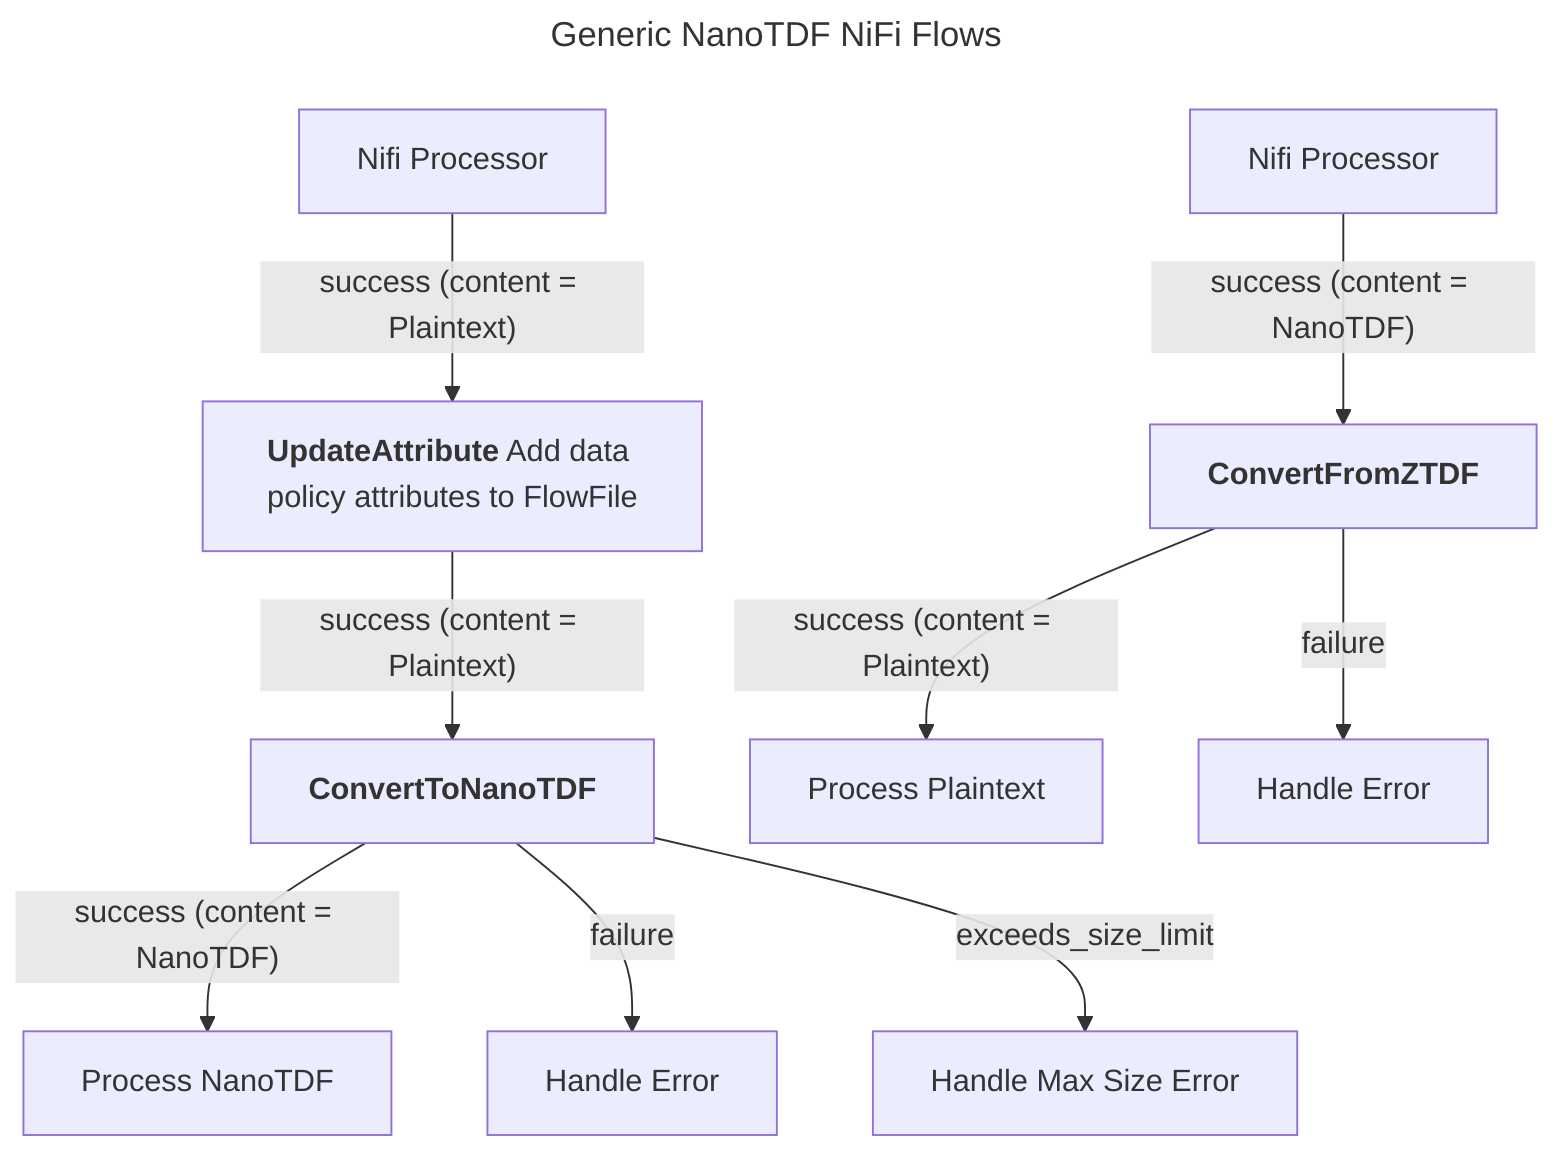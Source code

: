 ---
title: Generic NanoTDF NiFi Flows
---
flowchart TD
    a[Nifi Processor]
    b["`**UpdateAttribute**`" Add data policy attributes to FlowFile]
    c["`**ConvertToNanoTDF**`"]
    d["Process NanoTDF"]
    e["Handle Error"]
    e2["Handle Max Size Error"]
    f[Nifi Processor]
    g["`**ConvertFromZTDF**`"]
    h[Process Plaintext]
    i[Handle Error]
    a -- success (content = Plaintext) --> b
b -- success (content = Plaintext)--> c
c -- success (content = NanoTDF) --> d
c -- failure --> e
c -- exceeds_size_limit --> e2
f -- success (content = NanoTDF) --> g
g -- success (content = Plaintext) --> h
g -- failure --> i
